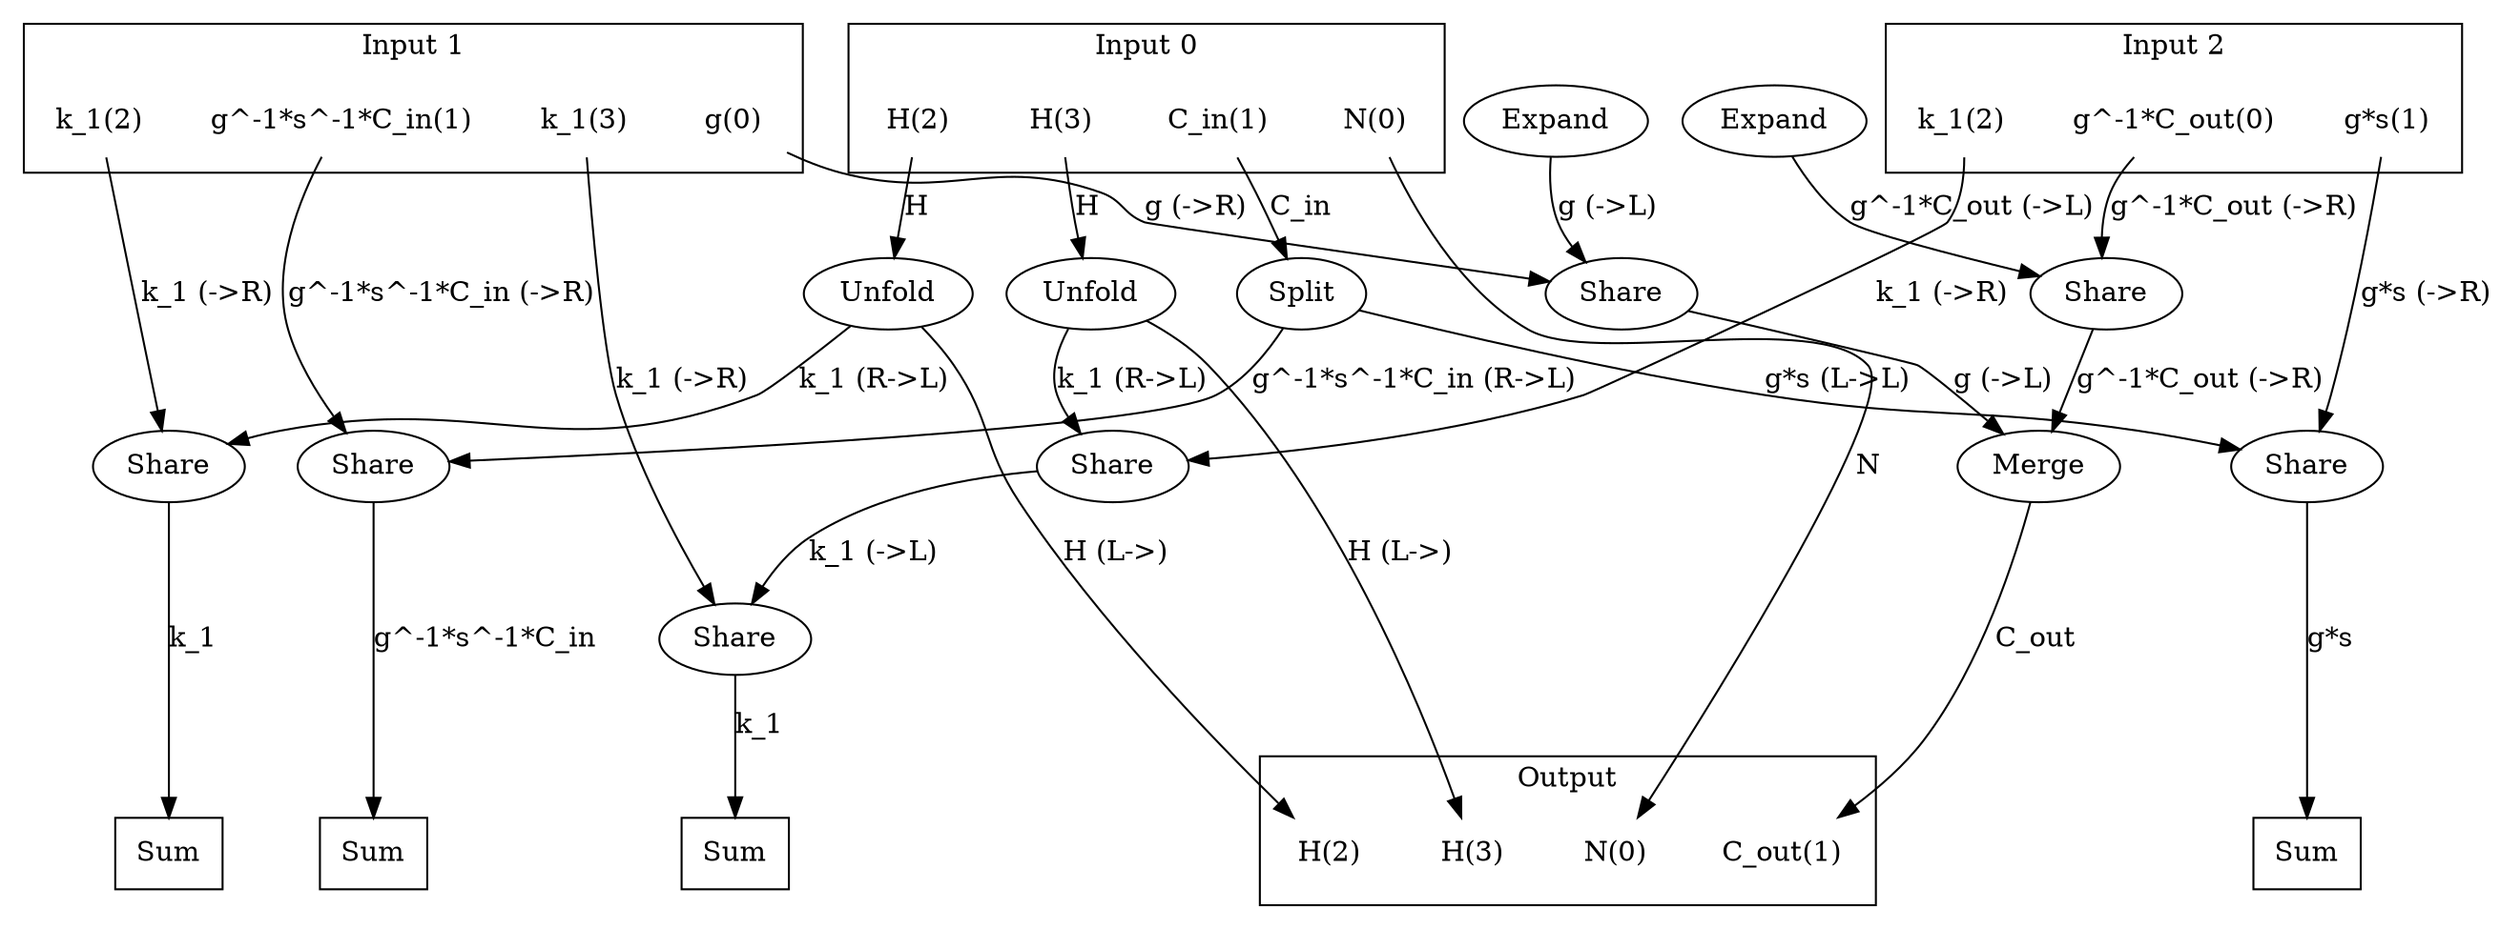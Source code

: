 digraph kernel_generated {
newrank = true;
op_0x55b7501b61d0 [label="Share"];
op_0x55b7501b6270 [label="Share"];
op_0x55b7501b62c0 [label="Share"];
op_0x55b7501b6310 [label="Share"];
op_0x55b7501b64f0 [label="Share"];
op_0x55b7501b6540 [label="Share"];
op_0x55b7501b6590 [label="Share"];
op_0x55b7501b6678 [label="Expand"];
op_0x55b7501b66d8 [label="Expand"];
op_0x55b7501bae40 [label="Merge"];
op_0x55b7501d4640 [label="Unfold"];
op_0x55b7501d46c0 [label="Unfold"];
op_0x55b7501f3da0 [label="Split"];
reduce_0x7f6f60003a98 [label="Sum", shape=box];
reduce_0x7f6f60003ab0 [label="Sum", shape=box];
reduce_0x7f6f60004f10 [label="Sum", shape=box];
reduce_0x7f6f60007720 [label="Sum", shape=box];
subgraph cluster_out {
label = "Output";
out_0 [label="N(0)", shape=none];
out_1 [label="C_out(1)", shape=none];
out_2 [label="H(2)", shape=none];
out_3 [label="H(3)", shape=none];
}
{ rank = same;
reduce_0x7f6f60003a98;
reduce_0x7f6f60003ab0;
reduce_0x7f6f60004f10;
reduce_0x7f6f60007720;
out_0;
out_1;
out_2;
out_3;
}
subgraph cluster_in_0 {
label = "Input 0";
in_0_0 [label="N(0)", shape=none];
in_0_1 [label="C_in(1)", shape=none];
in_0_2 [label="H(2)", shape=none];
in_0_3 [label="H(3)", shape=none];
}
subgraph cluster_in_1 {
label = "Input 1";
in_1_0 [label="g(0)", shape=none];
in_1_1 [label="g^-1*s^-1*C_in(1)", shape=none];
in_1_2 [label="k_1(2)", shape=none];
in_1_3 [label="k_1(3)", shape=none];
}
subgraph cluster_in_2 {
label = "Input 2";
in_2_0 [label="g^-1*C_out(0)", shape=none];
in_2_1 [label="g*s(1)", shape=none];
in_2_2 [label="k_1(2)", shape=none];
}
{ rank = same;
in_0_0;
in_0_1;
in_0_2;
in_0_3;
in_1_0;
in_1_1;
in_1_2;
in_1_3;
in_2_0;
in_2_1;
in_2_2;
}
in_0_0 -> out_0 [label="N"];
in_0_1 -> op_0x55b7501f3da0 [label="C_in"];
in_0_2 -> op_0x55b7501d4640 [label="H"];
in_0_3 -> op_0x55b7501d46c0 [label="H"];
in_1_0 -> op_0x55b7501b6310 [label="g (->R)"];
in_1_1 -> op_0x55b7501b61d0 [label="g^-1*s^-1*C_in (->R)"];
in_1_2 -> op_0x55b7501b6270 [label="k_1 (->R)"];
in_1_3 -> op_0x55b7501b62c0 [label="k_1 (->R)"];
in_2_0 -> op_0x55b7501b6540 [label="g^-1*C_out (->R)"];
in_2_1 -> op_0x55b7501b6590 [label="g*s (->R)"];
in_2_2 -> op_0x55b7501b64f0 [label="k_1 (->R)"];
op_0x55b7501bae40 -> out_1 [label="C_out"];
op_0x55b7501d4640 -> out_2 [label="H (L->)"];
op_0x55b7501d46c0 -> out_3 [label="H (L->)"];
op_0x55b7501f3da0 -> op_0x55b7501b61d0 [label="g^-1*s^-1*C_in (R->L)"];
op_0x55b7501d4640 -> op_0x55b7501b6270 [label="k_1 (R->L)"];
op_0x55b7501b64f0 -> op_0x55b7501b62c0 [label="k_1 (->L)"];
op_0x55b7501b6678 -> op_0x55b7501b6310 [label="g (->L)"];
op_0x55b7501d46c0 -> op_0x55b7501b64f0 [label="k_1 (R->L)"];
op_0x55b7501b66d8 -> op_0x55b7501b6540 [label="g^-1*C_out (->L)"];
op_0x55b7501f3da0 -> op_0x55b7501b6590 [label="g*s (L->L)"];
op_0x55b7501b6310 -> op_0x55b7501bae40 [label="g (->L)"];
op_0x55b7501b6540 -> op_0x55b7501bae40 [label="g^-1*C_out (->R)"];
op_0x55b7501b6270 -> reduce_0x7f6f60003a98 [label="k_1"];
op_0x55b7501b62c0 -> reduce_0x7f6f60003ab0 [label="k_1"];
op_0x55b7501b6590 -> reduce_0x7f6f60004f10 [label="g*s"];
op_0x55b7501b61d0 -> reduce_0x7f6f60007720 [label="g^-1*s^-1*C_in"];
}
